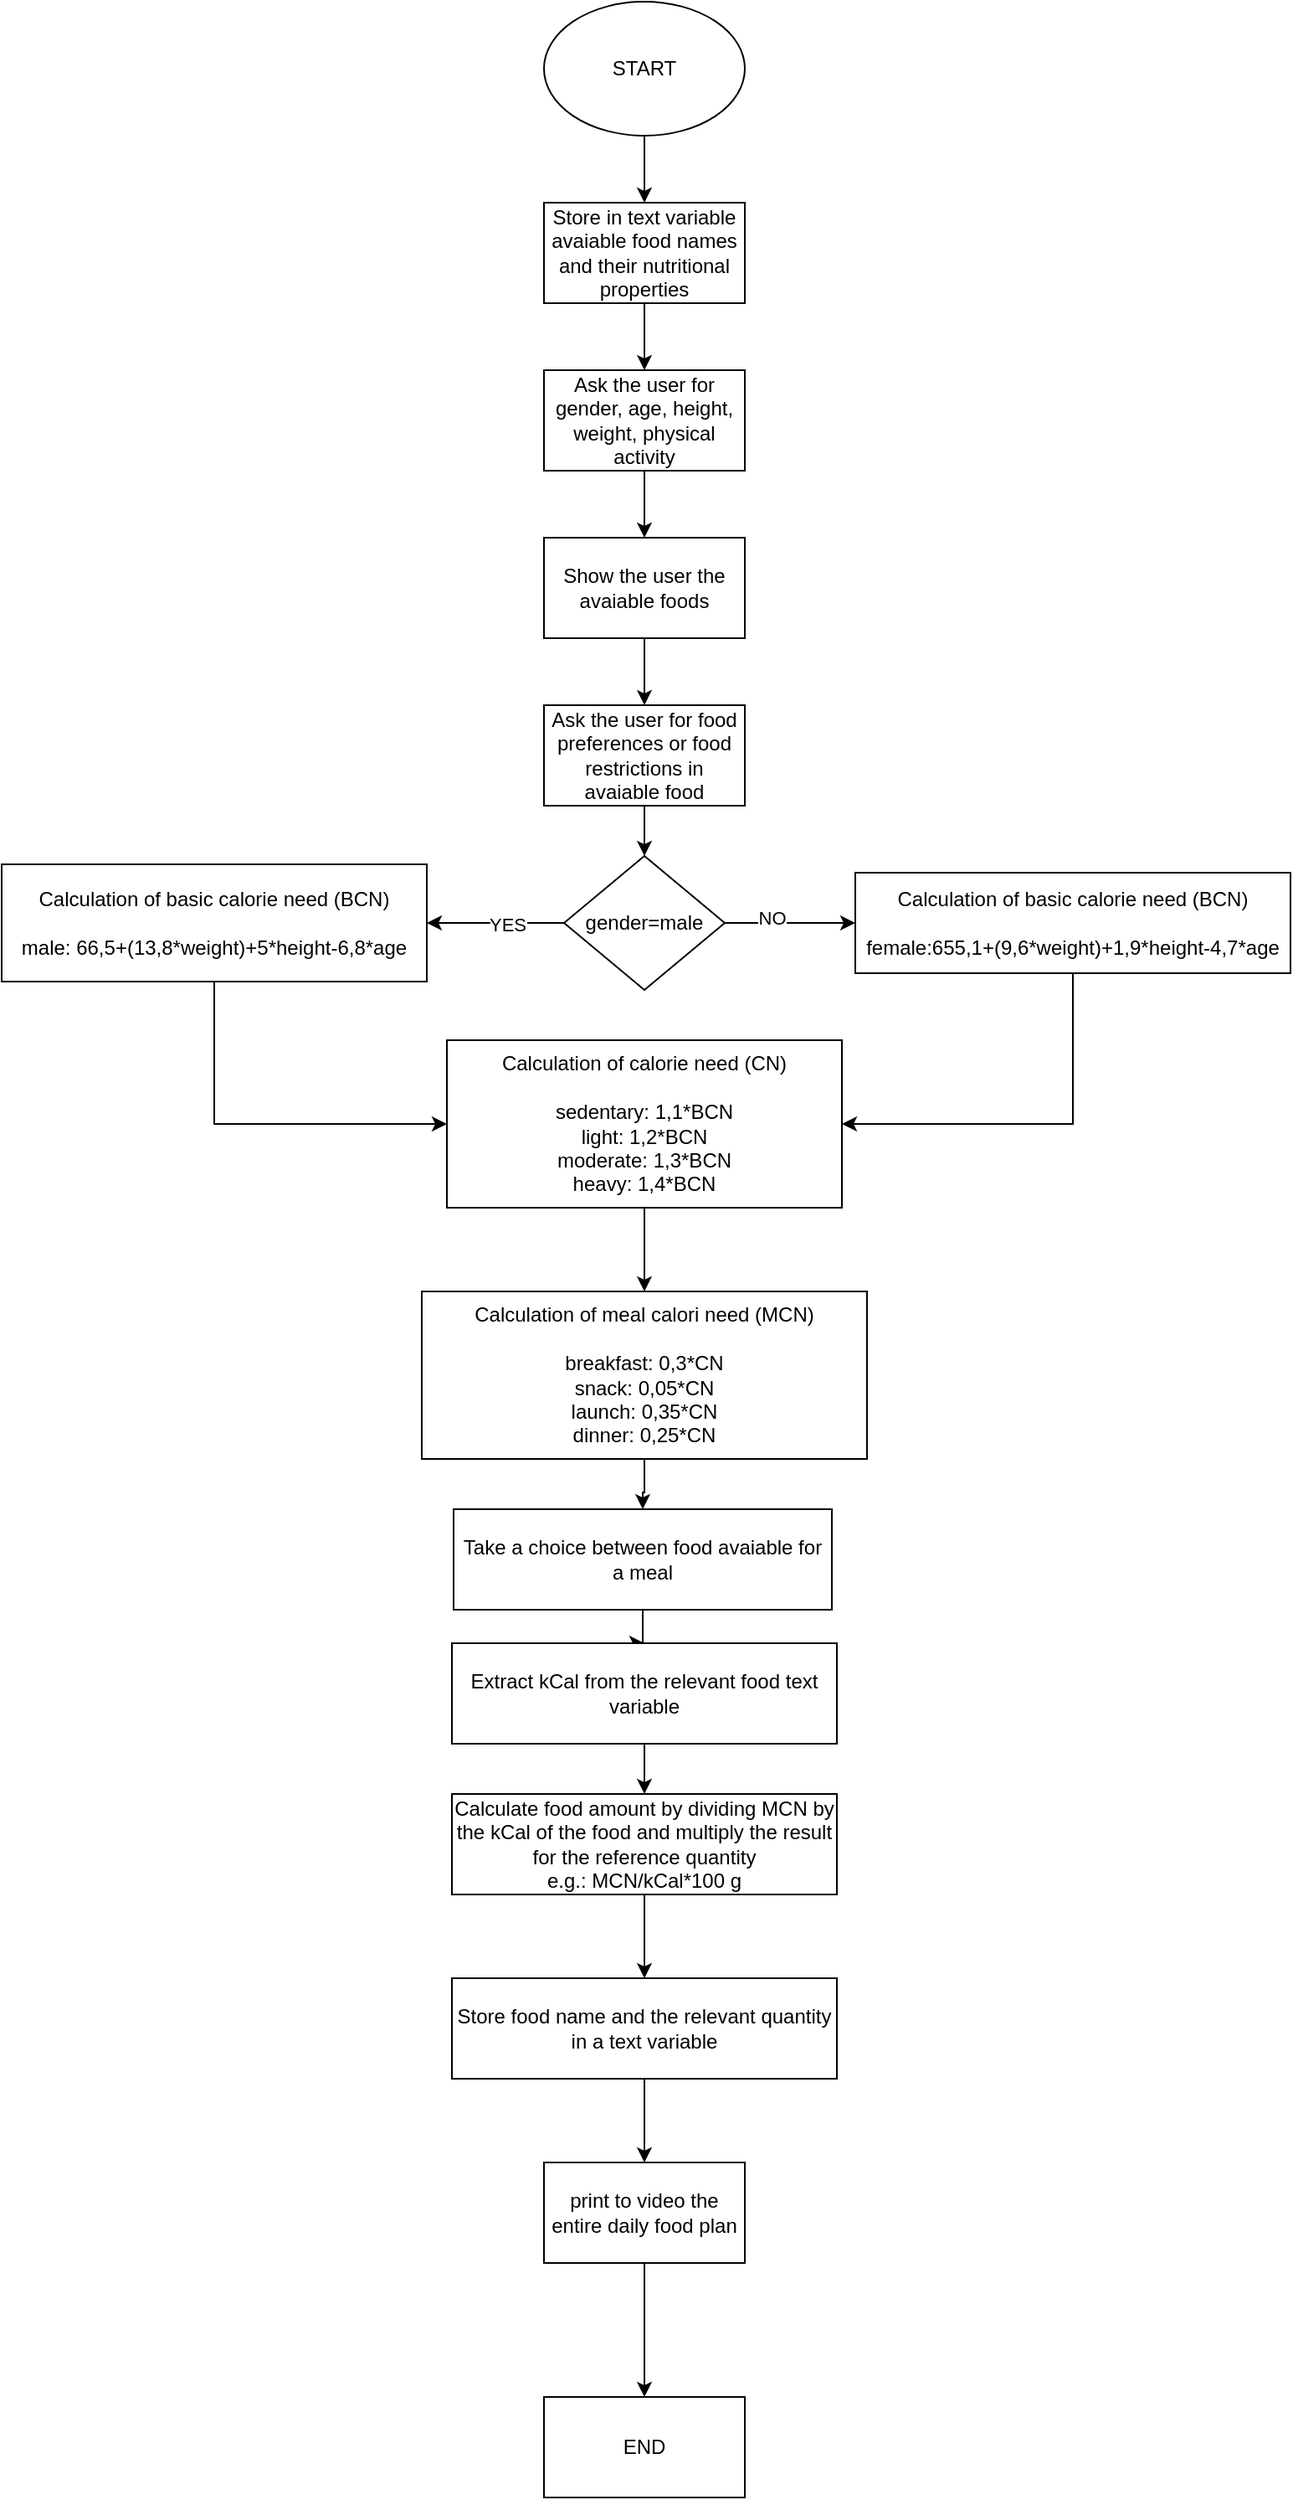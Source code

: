 <mxfile version="24.2.1" type="device">
  <diagram name="Pagina-1" id="fbqunWjZAxdyamzSwqnj">
    <mxGraphModel dx="1120" dy="529" grid="1" gridSize="10" guides="1" tooltips="1" connect="1" arrows="1" fold="1" page="1" pageScale="1" pageWidth="827" pageHeight="1169" math="0" shadow="0">
      <root>
        <mxCell id="0" />
        <mxCell id="1" parent="0" />
        <mxCell id="9_fANw1bV_Ta1_bifgJS-7" style="edgeStyle=orthogonalEdgeStyle;rounded=0;orthogonalLoop=1;jettySize=auto;html=1;exitX=0.5;exitY=1;exitDx=0;exitDy=0;entryX=0.5;entryY=0;entryDx=0;entryDy=0;" edge="1" parent="1" source="9_fANw1bV_Ta1_bifgJS-1" target="9_fANw1bV_Ta1_bifgJS-6">
          <mxGeometry relative="1" as="geometry" />
        </mxCell>
        <mxCell id="9_fANw1bV_Ta1_bifgJS-1" value="START" style="ellipse;whiteSpace=wrap;html=1;" vertex="1" parent="1">
          <mxGeometry x="354" y="20" width="120" height="80" as="geometry" />
        </mxCell>
        <mxCell id="9_fANw1bV_Ta1_bifgJS-5" value="" style="edgeStyle=orthogonalEdgeStyle;rounded=0;orthogonalLoop=1;jettySize=auto;html=1;" edge="1" parent="1" source="9_fANw1bV_Ta1_bifgJS-2" target="9_fANw1bV_Ta1_bifgJS-4">
          <mxGeometry relative="1" as="geometry" />
        </mxCell>
        <mxCell id="9_fANw1bV_Ta1_bifgJS-2" value="Ask the user for&lt;div&gt;gender, age, height, weight, physical activity&lt;/div&gt;" style="whiteSpace=wrap;html=1;" vertex="1" parent="1">
          <mxGeometry x="354" y="240" width="120" height="60" as="geometry" />
        </mxCell>
        <mxCell id="9_fANw1bV_Ta1_bifgJS-10" value="" style="edgeStyle=orthogonalEdgeStyle;rounded=0;orthogonalLoop=1;jettySize=auto;html=1;" edge="1" parent="1" source="9_fANw1bV_Ta1_bifgJS-4" target="9_fANw1bV_Ta1_bifgJS-9">
          <mxGeometry relative="1" as="geometry" />
        </mxCell>
        <mxCell id="9_fANw1bV_Ta1_bifgJS-4" value="Show the user the avaiable foods" style="whiteSpace=wrap;html=1;" vertex="1" parent="1">
          <mxGeometry x="354" y="340" width="120" height="60" as="geometry" />
        </mxCell>
        <mxCell id="9_fANw1bV_Ta1_bifgJS-8" style="edgeStyle=orthogonalEdgeStyle;rounded=0;orthogonalLoop=1;jettySize=auto;html=1;exitX=0.5;exitY=1;exitDx=0;exitDy=0;entryX=0.5;entryY=0;entryDx=0;entryDy=0;" edge="1" parent="1" source="9_fANw1bV_Ta1_bifgJS-6" target="9_fANw1bV_Ta1_bifgJS-2">
          <mxGeometry relative="1" as="geometry" />
        </mxCell>
        <mxCell id="9_fANw1bV_Ta1_bifgJS-6" value="Store in text variable&lt;div&gt;avaiable food names and their nutritional properties&lt;/div&gt;" style="rounded=0;whiteSpace=wrap;html=1;" vertex="1" parent="1">
          <mxGeometry x="354" y="140" width="120" height="60" as="geometry" />
        </mxCell>
        <mxCell id="9_fANw1bV_Ta1_bifgJS-16" value="" style="edgeStyle=orthogonalEdgeStyle;rounded=0;orthogonalLoop=1;jettySize=auto;html=1;" edge="1" parent="1" source="9_fANw1bV_Ta1_bifgJS-9" target="9_fANw1bV_Ta1_bifgJS-15">
          <mxGeometry relative="1" as="geometry" />
        </mxCell>
        <mxCell id="9_fANw1bV_Ta1_bifgJS-9" value="Ask the user for food preferences or food restrictions in avaiable food" style="whiteSpace=wrap;html=1;" vertex="1" parent="1">
          <mxGeometry x="354" y="440" width="120" height="60" as="geometry" />
        </mxCell>
        <mxCell id="9_fANw1bV_Ta1_bifgJS-24" style="edgeStyle=orthogonalEdgeStyle;rounded=0;orthogonalLoop=1;jettySize=auto;html=1;exitX=0.5;exitY=1;exitDx=0;exitDy=0;entryX=0;entryY=0.5;entryDx=0;entryDy=0;" edge="1" parent="1" source="9_fANw1bV_Ta1_bifgJS-11" target="9_fANw1bV_Ta1_bifgJS-13">
          <mxGeometry relative="1" as="geometry" />
        </mxCell>
        <mxCell id="9_fANw1bV_Ta1_bifgJS-11" value="Calculation of basic calorie need (BCN)&lt;div&gt;&lt;br&gt;&lt;div&gt;male: 66,5+(13,8*weight)+5*height-6,8*age&lt;/div&gt;&lt;/div&gt;" style="whiteSpace=wrap;html=1;" vertex="1" parent="1">
          <mxGeometry x="30" y="535" width="254" height="70" as="geometry" />
        </mxCell>
        <mxCell id="9_fANw1bV_Ta1_bifgJS-27" value="" style="edgeStyle=orthogonalEdgeStyle;rounded=0;orthogonalLoop=1;jettySize=auto;html=1;" edge="1" parent="1" source="9_fANw1bV_Ta1_bifgJS-13" target="9_fANw1bV_Ta1_bifgJS-26">
          <mxGeometry relative="1" as="geometry" />
        </mxCell>
        <mxCell id="9_fANw1bV_Ta1_bifgJS-13" value="Calculation of calorie need&amp;nbsp;&lt;span style=&quot;background-color: initial;&quot;&gt;(CN)&lt;/span&gt;&lt;div&gt;&lt;br&gt;&lt;/div&gt;&lt;div&gt;sedentary: 1,1*BCN&lt;/div&gt;&lt;div&gt;light: 1,2*BCN&lt;/div&gt;&lt;div&gt;moderate: 1,3*BCN&lt;/div&gt;&lt;div&gt;heavy: 1,4*BCN&lt;/div&gt;" style="whiteSpace=wrap;html=1;" vertex="1" parent="1">
          <mxGeometry x="296" y="640" width="236" height="100" as="geometry" />
        </mxCell>
        <mxCell id="9_fANw1bV_Ta1_bifgJS-17" style="edgeStyle=orthogonalEdgeStyle;rounded=0;orthogonalLoop=1;jettySize=auto;html=1;exitX=0;exitY=0.5;exitDx=0;exitDy=0;entryX=1;entryY=0.5;entryDx=0;entryDy=0;" edge="1" parent="1" source="9_fANw1bV_Ta1_bifgJS-15" target="9_fANw1bV_Ta1_bifgJS-11">
          <mxGeometry relative="1" as="geometry" />
        </mxCell>
        <mxCell id="9_fANw1bV_Ta1_bifgJS-18" value="YES" style="edgeLabel;html=1;align=center;verticalAlign=middle;resizable=0;points=[];" vertex="1" connectable="0" parent="9_fANw1bV_Ta1_bifgJS-17">
          <mxGeometry x="-0.171" y="1" relative="1" as="geometry">
            <mxPoint as="offset" />
          </mxGeometry>
        </mxCell>
        <mxCell id="9_fANw1bV_Ta1_bifgJS-20" value="" style="edgeStyle=orthogonalEdgeStyle;rounded=0;orthogonalLoop=1;jettySize=auto;html=1;" edge="1" parent="1" source="9_fANw1bV_Ta1_bifgJS-15" target="9_fANw1bV_Ta1_bifgJS-19">
          <mxGeometry relative="1" as="geometry" />
        </mxCell>
        <mxCell id="9_fANw1bV_Ta1_bifgJS-21" value="NO" style="edgeLabel;html=1;align=center;verticalAlign=middle;resizable=0;points=[];" vertex="1" connectable="0" parent="9_fANw1bV_Ta1_bifgJS-20">
          <mxGeometry x="-0.282" y="3" relative="1" as="geometry">
            <mxPoint as="offset" />
          </mxGeometry>
        </mxCell>
        <mxCell id="9_fANw1bV_Ta1_bifgJS-15" value="gender=male" style="rhombus;whiteSpace=wrap;html=1;" vertex="1" parent="1">
          <mxGeometry x="366" y="530" width="96" height="80" as="geometry" />
        </mxCell>
        <mxCell id="9_fANw1bV_Ta1_bifgJS-25" style="edgeStyle=orthogonalEdgeStyle;rounded=0;orthogonalLoop=1;jettySize=auto;html=1;exitX=0.5;exitY=1;exitDx=0;exitDy=0;entryX=1;entryY=0.5;entryDx=0;entryDy=0;" edge="1" parent="1" source="9_fANw1bV_Ta1_bifgJS-19" target="9_fANw1bV_Ta1_bifgJS-13">
          <mxGeometry relative="1" as="geometry" />
        </mxCell>
        <mxCell id="9_fANw1bV_Ta1_bifgJS-19" value="&lt;div&gt;Calculation of basic calorie need (BCN)&lt;/div&gt;&lt;div&gt;&lt;br&gt;&lt;/div&gt;female:&lt;span style=&quot;background-color: initial;&quot;&gt;655,1+(9,6*weight)+1,9*height-4,7*age&lt;/span&gt;" style="whiteSpace=wrap;html=1;" vertex="1" parent="1">
          <mxGeometry x="540" y="540" width="260" height="60" as="geometry" />
        </mxCell>
        <mxCell id="9_fANw1bV_Ta1_bifgJS-29" value="" style="edgeStyle=orthogonalEdgeStyle;rounded=0;orthogonalLoop=1;jettySize=auto;html=1;" edge="1" parent="1" source="9_fANw1bV_Ta1_bifgJS-26" target="9_fANw1bV_Ta1_bifgJS-28">
          <mxGeometry relative="1" as="geometry" />
        </mxCell>
        <mxCell id="9_fANw1bV_Ta1_bifgJS-26" value="Calculation of meal calori need (MCN)&lt;div&gt;&lt;br&gt;&lt;/div&gt;&lt;div&gt;breakfast: 0,3*CN&lt;/div&gt;&lt;div&gt;snack: 0,05*CN&lt;/div&gt;&lt;div&gt;launch: 0,35*CN&lt;/div&gt;&lt;div&gt;dinner: 0,25*CN&lt;/div&gt;" style="whiteSpace=wrap;html=1;" vertex="1" parent="1">
          <mxGeometry x="281" y="790" width="266" height="100" as="geometry" />
        </mxCell>
        <mxCell id="9_fANw1bV_Ta1_bifgJS-31" value="" style="edgeStyle=orthogonalEdgeStyle;rounded=0;orthogonalLoop=1;jettySize=auto;html=1;" edge="1" parent="1" source="9_fANw1bV_Ta1_bifgJS-28" target="9_fANw1bV_Ta1_bifgJS-30">
          <mxGeometry relative="1" as="geometry" />
        </mxCell>
        <mxCell id="9_fANw1bV_Ta1_bifgJS-28" value="Take a choice between food avaiable for a meal" style="whiteSpace=wrap;html=1;" vertex="1" parent="1">
          <mxGeometry x="300" y="920" width="226" height="60" as="geometry" />
        </mxCell>
        <mxCell id="9_fANw1bV_Ta1_bifgJS-33" value="" style="edgeStyle=orthogonalEdgeStyle;rounded=0;orthogonalLoop=1;jettySize=auto;html=1;" edge="1" parent="1" source="9_fANw1bV_Ta1_bifgJS-30" target="9_fANw1bV_Ta1_bifgJS-32">
          <mxGeometry relative="1" as="geometry" />
        </mxCell>
        <mxCell id="9_fANw1bV_Ta1_bifgJS-30" value="Extract kCal from the relevant food text variable" style="whiteSpace=wrap;html=1;" vertex="1" parent="1">
          <mxGeometry x="299" y="1000" width="230" height="60" as="geometry" />
        </mxCell>
        <mxCell id="9_fANw1bV_Ta1_bifgJS-35" value="" style="edgeStyle=orthogonalEdgeStyle;rounded=0;orthogonalLoop=1;jettySize=auto;html=1;" edge="1" parent="1" source="9_fANw1bV_Ta1_bifgJS-32" target="9_fANw1bV_Ta1_bifgJS-34">
          <mxGeometry relative="1" as="geometry" />
        </mxCell>
        <mxCell id="9_fANw1bV_Ta1_bifgJS-32" value="Calculate food amount by dividing MCN by the kCal of the food and multiply the result for the reference quantity&lt;div&gt;e.g.: MCN/kCal*100 g&lt;/div&gt;" style="whiteSpace=wrap;html=1;" vertex="1" parent="1">
          <mxGeometry x="299" y="1090" width="230" height="60" as="geometry" />
        </mxCell>
        <mxCell id="9_fANw1bV_Ta1_bifgJS-37" value="" style="edgeStyle=orthogonalEdgeStyle;rounded=0;orthogonalLoop=1;jettySize=auto;html=1;" edge="1" parent="1" source="9_fANw1bV_Ta1_bifgJS-34" target="9_fANw1bV_Ta1_bifgJS-36">
          <mxGeometry relative="1" as="geometry" />
        </mxCell>
        <mxCell id="9_fANw1bV_Ta1_bifgJS-34" value="Store food name and the relevant quantity in a text variable" style="whiteSpace=wrap;html=1;" vertex="1" parent="1">
          <mxGeometry x="299" y="1200" width="230" height="60" as="geometry" />
        </mxCell>
        <mxCell id="9_fANw1bV_Ta1_bifgJS-39" value="" style="edgeStyle=orthogonalEdgeStyle;rounded=0;orthogonalLoop=1;jettySize=auto;html=1;" edge="1" parent="1" source="9_fANw1bV_Ta1_bifgJS-36" target="9_fANw1bV_Ta1_bifgJS-38">
          <mxGeometry relative="1" as="geometry" />
        </mxCell>
        <mxCell id="9_fANw1bV_Ta1_bifgJS-36" value="print to video the entire daily food plan" style="whiteSpace=wrap;html=1;" vertex="1" parent="1">
          <mxGeometry x="354" y="1310" width="120" height="60" as="geometry" />
        </mxCell>
        <mxCell id="9_fANw1bV_Ta1_bifgJS-38" value="END" style="whiteSpace=wrap;html=1;" vertex="1" parent="1">
          <mxGeometry x="354" y="1450" width="120" height="60" as="geometry" />
        </mxCell>
      </root>
    </mxGraphModel>
  </diagram>
</mxfile>
